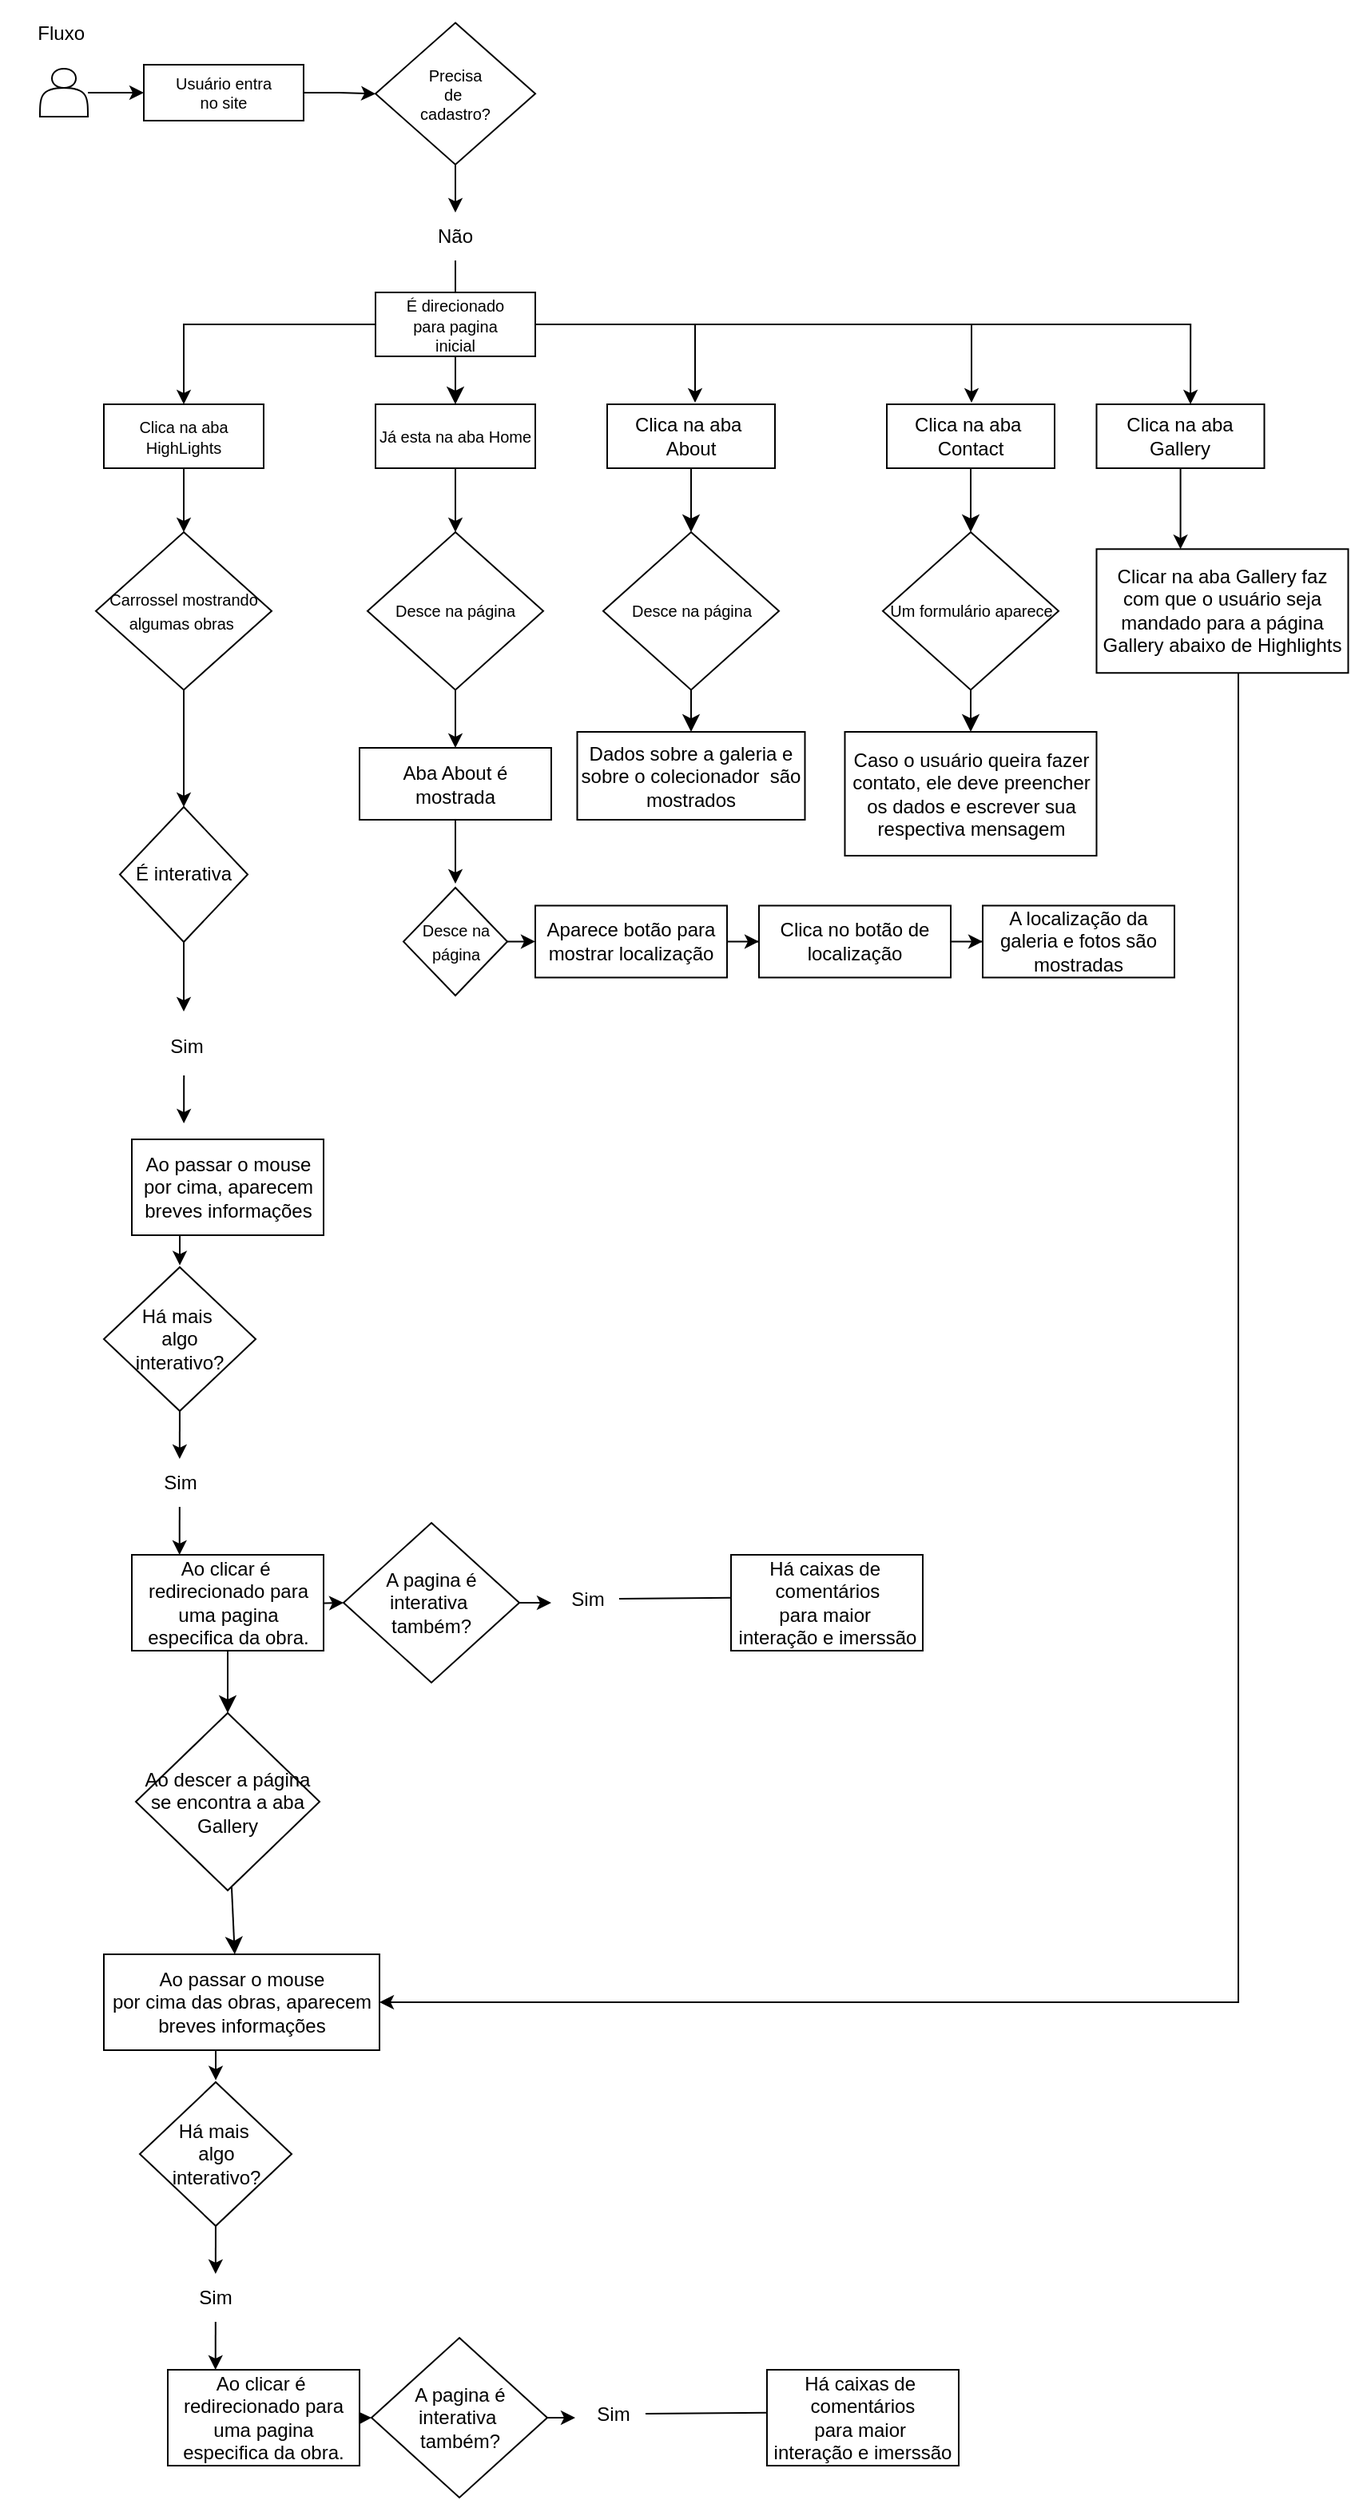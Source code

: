 <mxfile version="24.0.4" type="device">
  <diagram name="Página-1" id="TYqnOiQkAo8vhvHXoW1d">
    <mxGraphModel dx="1050" dy="621" grid="1" gridSize="10" guides="1" tooltips="1" connect="1" arrows="1" fold="1" page="1" pageScale="1" pageWidth="827" pageHeight="1169" math="0" shadow="0">
      <root>
        <mxCell id="0" />
        <mxCell id="1" parent="0" />
        <mxCell id="ZVbbmatE8bsUPmCZ8vto-2" value="Fluxo&amp;nbsp;" style="text;html=1;align=center;verticalAlign=middle;whiteSpace=wrap;rounded=0;" parent="1" vertex="1">
          <mxGeometry x="15" y="37.5" width="80" height="40" as="geometry" />
        </mxCell>
        <mxCell id="ZVbbmatE8bsUPmCZ8vto-17" value="" style="edgeStyle=orthogonalEdgeStyle;rounded=0;orthogonalLoop=1;jettySize=auto;html=1;" parent="1" source="ZVbbmatE8bsUPmCZ8vto-5" target="ZVbbmatE8bsUPmCZ8vto-16" edge="1">
          <mxGeometry relative="1" as="geometry" />
        </mxCell>
        <mxCell id="ZVbbmatE8bsUPmCZ8vto-5" value="" style="shape=actor;whiteSpace=wrap;html=1;" parent="1" vertex="1">
          <mxGeometry x="40" y="80" width="30" height="30" as="geometry" />
        </mxCell>
        <mxCell id="ZVbbmatE8bsUPmCZ8vto-19" value="" style="edgeStyle=orthogonalEdgeStyle;rounded=0;orthogonalLoop=1;jettySize=auto;html=1;" parent="1" source="ZVbbmatE8bsUPmCZ8vto-16" target="ZVbbmatE8bsUPmCZ8vto-18" edge="1">
          <mxGeometry relative="1" as="geometry" />
        </mxCell>
        <mxCell id="ZVbbmatE8bsUPmCZ8vto-16" value="Usuário entra&lt;div style=&quot;font-size: 10px;&quot;&gt;no site&lt;/div&gt;" style="whiteSpace=wrap;html=1;fontSize=10;" parent="1" vertex="1">
          <mxGeometry x="105" y="77.5" width="100" height="35" as="geometry" />
        </mxCell>
        <mxCell id="ZVbbmatE8bsUPmCZ8vto-20" style="edgeStyle=orthogonalEdgeStyle;rounded=0;orthogonalLoop=1;jettySize=auto;html=1;exitX=0.5;exitY=1;exitDx=0;exitDy=0;entryX=0.5;entryY=0;entryDx=0;entryDy=0;" parent="1" source="ZVbbmatE8bsUPmCZ8vto-18" target="ZVbbmatE8bsUPmCZ8vto-21" edge="1">
          <mxGeometry relative="1" as="geometry">
            <mxPoint x="311" y="200" as="targetPoint" />
          </mxGeometry>
        </mxCell>
        <mxCell id="ZVbbmatE8bsUPmCZ8vto-18" value="Precisa&lt;div style=&quot;font-size: 10px;&quot;&gt;de&amp;nbsp;&lt;/div&gt;&lt;div style=&quot;font-size: 10px;&quot;&gt;cadastro?&lt;/div&gt;" style="rhombus;whiteSpace=wrap;html=1;fontSize=10;" parent="1" vertex="1">
          <mxGeometry x="250" y="51.25" width="100" height="88.75" as="geometry" />
        </mxCell>
        <mxCell id="ZVbbmatE8bsUPmCZ8vto-22" style="edgeStyle=orthogonalEdgeStyle;rounded=0;orthogonalLoop=1;jettySize=auto;html=1;exitX=0.5;exitY=1;exitDx=0;exitDy=0;" parent="1" source="ZVbbmatE8bsUPmCZ8vto-21" edge="1">
          <mxGeometry relative="1" as="geometry">
            <mxPoint x="300" y="240" as="targetPoint" />
          </mxGeometry>
        </mxCell>
        <mxCell id="ZVbbmatE8bsUPmCZ8vto-21" value="Não" style="text;strokeColor=none;align=center;fillColor=none;html=1;verticalAlign=middle;whiteSpace=wrap;rounded=0;" parent="1" vertex="1">
          <mxGeometry x="270" y="170" width="60" height="30" as="geometry" />
        </mxCell>
        <mxCell id="HgXFJ2lgKdeykVNRf4jl-14" value="" style="edgeStyle=orthogonalEdgeStyle;rounded=0;orthogonalLoop=1;jettySize=auto;html=1;" parent="1" source="ZVbbmatE8bsUPmCZ8vto-29" target="ZVbbmatE8bsUPmCZ8vto-41" edge="1">
          <mxGeometry relative="1" as="geometry" />
        </mxCell>
        <mxCell id="ZVbbmatE8bsUPmCZ8vto-29" value="&lt;span style=&quot;font-size: 10px;&quot;&gt;Carrossel mostrando algumas obras&amp;nbsp;&lt;/span&gt;" style="rhombus;whiteSpace=wrap;html=1;" parent="1" vertex="1">
          <mxGeometry x="75" y="370" width="110" height="98.75" as="geometry" />
        </mxCell>
        <mxCell id="C8FAt5gLsii8Y8SwF_Z7-1" style="edgeStyle=orthogonalEdgeStyle;rounded=0;orthogonalLoop=1;jettySize=auto;html=1;entryX=0.5;entryY=0;entryDx=0;entryDy=0;" parent="1" source="ZVbbmatE8bsUPmCZ8vto-31" target="ZVbbmatE8bsUPmCZ8vto-33" edge="1">
          <mxGeometry relative="1" as="geometry">
            <mxPoint x="160.0" y="270" as="targetPoint" />
            <Array as="points">
              <mxPoint x="130" y="240" />
            </Array>
          </mxGeometry>
        </mxCell>
        <mxCell id="oy9a8r8WbqhsBFgIjeia-5" style="edgeStyle=none;curved=1;rounded=0;orthogonalLoop=1;jettySize=auto;html=1;entryX=0.5;entryY=0;entryDx=0;entryDy=0;fontSize=12;startSize=8;endSize=8;" parent="1" source="ZVbbmatE8bsUPmCZ8vto-31" target="oy9a8r8WbqhsBFgIjeia-2" edge="1">
          <mxGeometry relative="1" as="geometry" />
        </mxCell>
        <mxCell id="ZVbbmatE8bsUPmCZ8vto-31" value="&lt;font style=&quot;font-size: 10px;&quot;&gt;É direcionado&lt;/font&gt;&lt;div style=&quot;font-size: 10px;&quot;&gt;para pagina&lt;/div&gt;&lt;div style=&quot;font-size: 10px;&quot;&gt;inicial&lt;/div&gt;" style="rounded=0;whiteSpace=wrap;html=1;" parent="1" vertex="1">
          <mxGeometry x="250" y="220" width="100" height="40" as="geometry" />
        </mxCell>
        <mxCell id="ZVbbmatE8bsUPmCZ8vto-35" value="" style="edgeStyle=orthogonalEdgeStyle;rounded=0;orthogonalLoop=1;jettySize=auto;html=1;" parent="1" source="ZVbbmatE8bsUPmCZ8vto-33" target="ZVbbmatE8bsUPmCZ8vto-29" edge="1">
          <mxGeometry relative="1" as="geometry" />
        </mxCell>
        <mxCell id="ZVbbmatE8bsUPmCZ8vto-33" value="&lt;font style=&quot;font-size: 10px;&quot;&gt;Clica na aba&lt;/font&gt;&lt;div style=&quot;font-size: 10px;&quot;&gt;HighLights&lt;/div&gt;" style="rounded=0;whiteSpace=wrap;html=1;" parent="1" vertex="1">
          <mxGeometry x="80" y="290" width="100" height="40" as="geometry" />
        </mxCell>
        <mxCell id="ZVbbmatE8bsUPmCZ8vto-44" style="edgeStyle=orthogonalEdgeStyle;rounded=0;orthogonalLoop=1;jettySize=auto;html=1;exitX=0.5;exitY=1;exitDx=0;exitDy=0;" parent="1" source="ZVbbmatE8bsUPmCZ8vto-41" edge="1">
          <mxGeometry relative="1" as="geometry">
            <mxPoint x="130" y="670" as="targetPoint" />
            <Array as="points">
              <mxPoint x="130" y="650" />
              <mxPoint x="130" y="650" />
            </Array>
          </mxGeometry>
        </mxCell>
        <mxCell id="ZVbbmatE8bsUPmCZ8vto-41" value="É interativa" style="rhombus;whiteSpace=wrap;html=1;" parent="1" vertex="1">
          <mxGeometry x="90" y="542" width="80" height="84.5" as="geometry" />
        </mxCell>
        <mxCell id="ZVbbmatE8bsUPmCZ8vto-46" style="edgeStyle=orthogonalEdgeStyle;rounded=0;orthogonalLoop=1;jettySize=auto;html=1;" parent="1" edge="1">
          <mxGeometry relative="1" as="geometry">
            <mxPoint x="130.07" y="740" as="targetPoint" />
            <mxPoint x="130.113" y="710" as="sourcePoint" />
          </mxGeometry>
        </mxCell>
        <mxCell id="ZVbbmatE8bsUPmCZ8vto-45" value="Sim" style="text;html=1;align=center;verticalAlign=middle;whiteSpace=wrap;rounded=0;" parent="1" vertex="1">
          <mxGeometry x="101.5" y="677" width="60" height="30" as="geometry" />
        </mxCell>
        <mxCell id="ZVbbmatE8bsUPmCZ8vto-47" value="Há caixas de&amp;nbsp;&lt;div&gt;comentários&lt;/div&gt;&lt;div&gt;para maior&amp;nbsp;&lt;/div&gt;&lt;div&gt;interação e imerssão&lt;/div&gt;" style="whiteSpace=wrap;html=1;" parent="1" vertex="1">
          <mxGeometry x="472.5" y="1010" width="120" height="60" as="geometry" />
        </mxCell>
        <mxCell id="ZVbbmatE8bsUPmCZ8vto-54" value="Ao passar o mouse&lt;div&gt;por cima, aparecem&lt;/div&gt;&lt;div&gt;breves informações&lt;/div&gt;" style="whiteSpace=wrap;html=1;" parent="1" vertex="1">
          <mxGeometry x="97.5" y="750" width="120" height="60" as="geometry" />
        </mxCell>
        <mxCell id="ZVbbmatE8bsUPmCZ8vto-56" value="Há mais&amp;nbsp;&lt;div&gt;algo&lt;/div&gt;&lt;div&gt;interativo?&lt;/div&gt;" style="rhombus;whiteSpace=wrap;html=1;" parent="1" vertex="1">
          <mxGeometry x="80" y="830" width="95" height="90" as="geometry" />
        </mxCell>
        <mxCell id="ZVbbmatE8bsUPmCZ8vto-59" style="edgeStyle=orthogonalEdgeStyle;rounded=0;orthogonalLoop=1;jettySize=auto;html=1;" parent="1" edge="1">
          <mxGeometry relative="1" as="geometry">
            <mxPoint x="127.43" y="950" as="targetPoint" />
            <mxPoint x="127.473" y="920" as="sourcePoint" />
          </mxGeometry>
        </mxCell>
        <mxCell id="ZVbbmatE8bsUPmCZ8vto-60" value="Sim" style="text;html=1;align=center;verticalAlign=middle;whiteSpace=wrap;rounded=0;" parent="1" vertex="1">
          <mxGeometry x="97.5" y="950" width="60" height="30" as="geometry" />
        </mxCell>
        <mxCell id="ZVbbmatE8bsUPmCZ8vto-61" style="edgeStyle=orthogonalEdgeStyle;rounded=0;orthogonalLoop=1;jettySize=auto;html=1;" parent="1" edge="1">
          <mxGeometry relative="1" as="geometry">
            <mxPoint x="127.36" y="1010" as="targetPoint" />
            <mxPoint x="127.403" y="980" as="sourcePoint" />
          </mxGeometry>
        </mxCell>
        <mxCell id="ZVbbmatE8bsUPmCZ8vto-66" value="" style="edgeStyle=orthogonalEdgeStyle;rounded=0;orthogonalLoop=1;jettySize=auto;html=1;" parent="1" target="ZVbbmatE8bsUPmCZ8vto-65" edge="1">
          <mxGeometry relative="1" as="geometry">
            <mxPoint x="187.5" y="1040" as="sourcePoint" />
          </mxGeometry>
        </mxCell>
        <mxCell id="oy9a8r8WbqhsBFgIjeia-27" value="" style="edgeStyle=none;curved=1;rounded=0;orthogonalLoop=1;jettySize=auto;html=1;fontSize=12;startSize=8;endSize=8;" parent="1" source="ZVbbmatE8bsUPmCZ8vto-62" target="oy9a8r8WbqhsBFgIjeia-26" edge="1">
          <mxGeometry relative="1" as="geometry" />
        </mxCell>
        <mxCell id="ZVbbmatE8bsUPmCZ8vto-62" value="Ao clicar é&amp;nbsp;&lt;div&gt;redirecionado para&lt;/div&gt;&lt;div&gt;uma pagina especifica da obra.&lt;/div&gt;" style="whiteSpace=wrap;html=1;" parent="1" vertex="1">
          <mxGeometry x="97.5" y="1010" width="120" height="60" as="geometry" />
        </mxCell>
        <mxCell id="ZVbbmatE8bsUPmCZ8vto-63" style="edgeStyle=orthogonalEdgeStyle;rounded=0;orthogonalLoop=1;jettySize=auto;html=1;exitX=0.5;exitY=1;exitDx=0;exitDy=0;entryX=0.5;entryY=-0.013;entryDx=0;entryDy=0;entryPerimeter=0;" parent="1" edge="1">
          <mxGeometry relative="1" as="geometry">
            <mxPoint x="127.5" y="828.83" as="targetPoint" />
            <mxPoint x="127.5" y="810" as="sourcePoint" />
          </mxGeometry>
        </mxCell>
        <mxCell id="ZVbbmatE8bsUPmCZ8vto-70" style="edgeStyle=orthogonalEdgeStyle;rounded=0;orthogonalLoop=1;jettySize=auto;html=1;exitX=1;exitY=0.5;exitDx=0;exitDy=0;" parent="1" source="ZVbbmatE8bsUPmCZ8vto-65" edge="1">
          <mxGeometry relative="1" as="geometry">
            <mxPoint x="360" y="1040" as="targetPoint" />
          </mxGeometry>
        </mxCell>
        <mxCell id="ZVbbmatE8bsUPmCZ8vto-65" value="A pagina é&lt;div&gt;interativa&amp;nbsp;&lt;/div&gt;&lt;div&gt;também?&lt;/div&gt;" style="rhombus;whiteSpace=wrap;html=1;" parent="1" vertex="1">
          <mxGeometry x="230" y="990" width="110" height="100" as="geometry" />
        </mxCell>
        <mxCell id="ZVbbmatE8bsUPmCZ8vto-67" value="Sim" style="text;html=1;align=center;verticalAlign=middle;whiteSpace=wrap;rounded=0;" parent="1" vertex="1">
          <mxGeometry x="362.5" y="1030" width="40" height="15" as="geometry" />
        </mxCell>
        <mxCell id="ZVbbmatE8bsUPmCZ8vto-73" value="" style="endArrow=none;html=1;rounded=0;exitX=1;exitY=0.5;exitDx=0;exitDy=0;entryX=0.001;entryY=0.448;entryDx=0;entryDy=0;entryPerimeter=0;" parent="1" source="ZVbbmatE8bsUPmCZ8vto-67" target="ZVbbmatE8bsUPmCZ8vto-47" edge="1">
          <mxGeometry width="50" height="50" relative="1" as="geometry">
            <mxPoint x="372.5" y="1060" as="sourcePoint" />
            <mxPoint x="422.5" y="1010" as="targetPoint" />
          </mxGeometry>
        </mxCell>
        <mxCell id="oy9a8r8WbqhsBFgIjeia-1" value="" style="edgeStyle=orthogonalEdgeStyle;rounded=0;orthogonalLoop=1;jettySize=auto;html=1;" parent="1" source="oy9a8r8WbqhsBFgIjeia-2" edge="1">
          <mxGeometry relative="1" as="geometry">
            <mxPoint x="300" y="370" as="targetPoint" />
          </mxGeometry>
        </mxCell>
        <mxCell id="oy9a8r8WbqhsBFgIjeia-2" value="&lt;span style=&quot;font-size: 10px;&quot;&gt;Já esta na aba Home&lt;/span&gt;" style="rounded=0;whiteSpace=wrap;html=1;" parent="1" vertex="1">
          <mxGeometry x="250" y="290" width="100" height="40" as="geometry" />
        </mxCell>
        <mxCell id="HgXFJ2lgKdeykVNRf4jl-2" value="" style="edgeStyle=orthogonalEdgeStyle;rounded=0;orthogonalLoop=1;jettySize=auto;html=1;" parent="1" source="oy9a8r8WbqhsBFgIjeia-6" target="HgXFJ2lgKdeykVNRf4jl-1" edge="1">
          <mxGeometry relative="1" as="geometry" />
        </mxCell>
        <mxCell id="oy9a8r8WbqhsBFgIjeia-6" value="&lt;span style=&quot;font-size: 10px;&quot;&gt;Desce na página&lt;/span&gt;" style="rhombus;whiteSpace=wrap;html=1;" parent="1" vertex="1">
          <mxGeometry x="245" y="370" width="110" height="98.75" as="geometry" />
        </mxCell>
        <mxCell id="HgXFJ2lgKdeykVNRf4jl-8" value="" style="edgeStyle=orthogonalEdgeStyle;rounded=0;orthogonalLoop=1;jettySize=auto;html=1;" parent="1" source="oy9a8r8WbqhsBFgIjeia-7" target="oy9a8r8WbqhsBFgIjeia-10" edge="1">
          <mxGeometry relative="1" as="geometry" />
        </mxCell>
        <mxCell id="oy9a8r8WbqhsBFgIjeia-7" value="Clica no botão de localização" style="whiteSpace=wrap;html=1;" parent="1" vertex="1">
          <mxGeometry x="490" y="603.74" width="120" height="45" as="geometry" />
        </mxCell>
        <mxCell id="oy9a8r8WbqhsBFgIjeia-10" value="A localização da galeria e fotos são mostradas" style="whiteSpace=wrap;html=1;" parent="1" vertex="1">
          <mxGeometry x="630" y="603.74" width="120" height="45" as="geometry" />
        </mxCell>
        <mxCell id="oy9a8r8WbqhsBFgIjeia-22" value="" style="edgeStyle=none;curved=1;rounded=0;orthogonalLoop=1;jettySize=auto;html=1;fontSize=12;startSize=8;endSize=8;" parent="1" source="oy9a8r8WbqhsBFgIjeia-11" target="oy9a8r8WbqhsBFgIjeia-19" edge="1">
          <mxGeometry relative="1" as="geometry" />
        </mxCell>
        <mxCell id="oy9a8r8WbqhsBFgIjeia-11" value="Clica na aba&amp;nbsp;&lt;div&gt;About&lt;/div&gt;" style="whiteSpace=wrap;html=1;rounded=0;" parent="1" vertex="1">
          <mxGeometry x="395" y="290" width="105" height="40" as="geometry" />
        </mxCell>
        <mxCell id="oy9a8r8WbqhsBFgIjeia-16" style="edgeStyle=orthogonalEdgeStyle;rounded=0;orthogonalLoop=1;jettySize=auto;html=1;" parent="1" edge="1">
          <mxGeometry relative="1" as="geometry">
            <mxPoint x="450" y="289" as="targetPoint" />
            <mxPoint x="350" y="239" as="sourcePoint" />
            <Array as="points">
              <mxPoint x="450" y="240" />
            </Array>
          </mxGeometry>
        </mxCell>
        <mxCell id="oy9a8r8WbqhsBFgIjeia-18" style="edgeStyle=none;curved=1;rounded=0;orthogonalLoop=1;jettySize=auto;html=1;exitX=1;exitY=0.5;exitDx=0;exitDy=0;fontSize=12;startSize=8;endSize=8;" parent="1" source="oy9a8r8WbqhsBFgIjeia-11" target="oy9a8r8WbqhsBFgIjeia-11" edge="1">
          <mxGeometry relative="1" as="geometry" />
        </mxCell>
        <mxCell id="oy9a8r8WbqhsBFgIjeia-24" style="edgeStyle=none;curved=1;rounded=0;orthogonalLoop=1;jettySize=auto;html=1;entryX=0.5;entryY=0;entryDx=0;entryDy=0;fontSize=12;startSize=8;endSize=8;" parent="1" source="oy9a8r8WbqhsBFgIjeia-19" target="oy9a8r8WbqhsBFgIjeia-23" edge="1">
          <mxGeometry relative="1" as="geometry" />
        </mxCell>
        <mxCell id="oy9a8r8WbqhsBFgIjeia-19" value="&lt;span style=&quot;font-size: 10px;&quot;&gt;Desce na página&lt;/span&gt;" style="rhombus;whiteSpace=wrap;html=1;" parent="1" vertex="1">
          <mxGeometry x="392.5" y="370" width="110" height="98.75" as="geometry" />
        </mxCell>
        <mxCell id="oy9a8r8WbqhsBFgIjeia-23" value="Dados sobre a galeria e sobre o colecionador&amp;nbsp; são mostrados" style="whiteSpace=wrap;html=1;" parent="1" vertex="1">
          <mxGeometry x="376.25" y="495.01" width="142.5" height="55" as="geometry" />
        </mxCell>
        <mxCell id="oy9a8r8WbqhsBFgIjeia-29" value="" style="edgeStyle=none;curved=1;rounded=0;orthogonalLoop=1;jettySize=auto;html=1;fontSize=12;startSize=8;endSize=8;" parent="1" source="oy9a8r8WbqhsBFgIjeia-26" edge="1">
          <mxGeometry relative="1" as="geometry">
            <mxPoint x="161.902" y="1260" as="targetPoint" />
          </mxGeometry>
        </mxCell>
        <mxCell id="oy9a8r8WbqhsBFgIjeia-26" value="Ao descer a página se encontra a aba Gallery" style="rhombus;whiteSpace=wrap;html=1;" parent="1" vertex="1">
          <mxGeometry x="100" y="1109" width="115" height="111" as="geometry" />
        </mxCell>
        <mxCell id="oy9a8r8WbqhsBFgIjeia-33" value="Há caixas de&amp;nbsp;&lt;div&gt;comentários&lt;/div&gt;&lt;div&gt;para maior&amp;nbsp;&lt;/div&gt;&lt;div&gt;interação e imerssão&lt;/div&gt;" style="whiteSpace=wrap;html=1;" parent="1" vertex="1">
          <mxGeometry x="495" y="1520" width="120" height="60" as="geometry" />
        </mxCell>
        <mxCell id="oy9a8r8WbqhsBFgIjeia-38" value="Ao passar o mouse&lt;div&gt;por cima das obras, aparecem&lt;/div&gt;&lt;div&gt;breves informações&lt;/div&gt;" style="whiteSpace=wrap;html=1;" parent="1" vertex="1">
          <mxGeometry x="80" y="1260" width="172.5" height="60" as="geometry" />
        </mxCell>
        <mxCell id="oy9a8r8WbqhsBFgIjeia-40" value="Há mais&amp;nbsp;&lt;div&gt;algo&lt;/div&gt;&lt;div&gt;interativo?&lt;/div&gt;" style="rhombus;whiteSpace=wrap;html=1;" parent="1" vertex="1">
          <mxGeometry x="102.5" y="1340" width="95" height="90" as="geometry" />
        </mxCell>
        <mxCell id="oy9a8r8WbqhsBFgIjeia-41" style="edgeStyle=orthogonalEdgeStyle;rounded=0;orthogonalLoop=1;jettySize=auto;html=1;" parent="1" edge="1">
          <mxGeometry relative="1" as="geometry">
            <mxPoint x="149.93" y="1460" as="targetPoint" />
            <mxPoint x="149.973" y="1430" as="sourcePoint" />
          </mxGeometry>
        </mxCell>
        <mxCell id="oy9a8r8WbqhsBFgIjeia-42" value="Sim" style="text;html=1;align=center;verticalAlign=middle;whiteSpace=wrap;rounded=0;" parent="1" vertex="1">
          <mxGeometry x="120" y="1460" width="60" height="30" as="geometry" />
        </mxCell>
        <mxCell id="oy9a8r8WbqhsBFgIjeia-43" style="edgeStyle=orthogonalEdgeStyle;rounded=0;orthogonalLoop=1;jettySize=auto;html=1;" parent="1" edge="1">
          <mxGeometry relative="1" as="geometry">
            <mxPoint x="149.86" y="1520" as="targetPoint" />
            <mxPoint x="149.903" y="1490" as="sourcePoint" />
          </mxGeometry>
        </mxCell>
        <mxCell id="oy9a8r8WbqhsBFgIjeia-44" value="" style="edgeStyle=orthogonalEdgeStyle;rounded=0;orthogonalLoop=1;jettySize=auto;html=1;" parent="1" target="oy9a8r8WbqhsBFgIjeia-49" edge="1">
          <mxGeometry relative="1" as="geometry">
            <mxPoint x="210" y="1550" as="sourcePoint" />
          </mxGeometry>
        </mxCell>
        <mxCell id="oy9a8r8WbqhsBFgIjeia-45" value="Ao clicar é&amp;nbsp;&lt;div&gt;redirecionado para&lt;/div&gt;&lt;div&gt;uma pagina especifica da obra.&lt;/div&gt;" style="whiteSpace=wrap;html=1;" parent="1" vertex="1">
          <mxGeometry x="120" y="1520" width="120" height="60" as="geometry" />
        </mxCell>
        <mxCell id="oy9a8r8WbqhsBFgIjeia-46" style="edgeStyle=orthogonalEdgeStyle;rounded=0;orthogonalLoop=1;jettySize=auto;html=1;exitX=0.5;exitY=1;exitDx=0;exitDy=0;entryX=0.5;entryY=-0.013;entryDx=0;entryDy=0;entryPerimeter=0;" parent="1" edge="1">
          <mxGeometry relative="1" as="geometry">
            <mxPoint x="150" y="1338.83" as="targetPoint" />
            <mxPoint x="150" y="1320" as="sourcePoint" />
          </mxGeometry>
        </mxCell>
        <mxCell id="oy9a8r8WbqhsBFgIjeia-47" style="edgeStyle=orthogonalEdgeStyle;rounded=0;orthogonalLoop=1;jettySize=auto;html=1;exitX=1;exitY=0.5;exitDx=0;exitDy=0;" parent="1" source="oy9a8r8WbqhsBFgIjeia-49" edge="1">
          <mxGeometry relative="1" as="geometry">
            <mxPoint x="375" y="1549.83" as="targetPoint" />
          </mxGeometry>
        </mxCell>
        <mxCell id="oy9a8r8WbqhsBFgIjeia-49" value="A pagina é&lt;div&gt;interativa&amp;nbsp;&lt;/div&gt;&lt;div&gt;também?&lt;/div&gt;" style="rhombus;whiteSpace=wrap;html=1;" parent="1" vertex="1">
          <mxGeometry x="247.5" y="1500" width="110" height="100" as="geometry" />
        </mxCell>
        <mxCell id="oy9a8r8WbqhsBFgIjeia-50" value="Sim" style="text;html=1;align=center;verticalAlign=middle;whiteSpace=wrap;rounded=0;" parent="1" vertex="1">
          <mxGeometry x="379" y="1540" width="40" height="15" as="geometry" />
        </mxCell>
        <mxCell id="oy9a8r8WbqhsBFgIjeia-51" value="" style="endArrow=none;html=1;rounded=0;exitX=1;exitY=0.5;exitDx=0;exitDy=0;entryX=0.001;entryY=0.448;entryDx=0;entryDy=0;entryPerimeter=0;" parent="1" source="oy9a8r8WbqhsBFgIjeia-50" target="oy9a8r8WbqhsBFgIjeia-33" edge="1">
          <mxGeometry width="50" height="50" relative="1" as="geometry">
            <mxPoint x="395" y="1570" as="sourcePoint" />
            <mxPoint x="445" y="1520" as="targetPoint" />
          </mxGeometry>
        </mxCell>
        <mxCell id="oy9a8r8WbqhsBFgIjeia-61" value="" style="edgeStyle=none;curved=1;rounded=0;orthogonalLoop=1;jettySize=auto;html=1;fontSize=12;startSize=8;endSize=8;" parent="1" source="oy9a8r8WbqhsBFgIjeia-56" target="oy9a8r8WbqhsBFgIjeia-60" edge="1">
          <mxGeometry relative="1" as="geometry" />
        </mxCell>
        <mxCell id="oy9a8r8WbqhsBFgIjeia-56" value="Clica na aba&amp;nbsp;&lt;div&gt;Contact&lt;/div&gt;" style="whiteSpace=wrap;html=1;rounded=0;" parent="1" vertex="1">
          <mxGeometry x="570" y="290" width="105" height="40" as="geometry" />
        </mxCell>
        <mxCell id="oy9a8r8WbqhsBFgIjeia-59" style="edgeStyle=orthogonalEdgeStyle;rounded=0;orthogonalLoop=1;jettySize=auto;html=1;" parent="1" edge="1">
          <mxGeometry relative="1" as="geometry">
            <mxPoint x="623" y="289" as="targetPoint" />
            <mxPoint x="350" y="239" as="sourcePoint" />
            <Array as="points">
              <mxPoint x="350" y="240" />
              <mxPoint x="623" y="240" />
              <mxPoint x="623" y="279" />
            </Array>
          </mxGeometry>
        </mxCell>
        <mxCell id="oy9a8r8WbqhsBFgIjeia-63" value="" style="edgeStyle=none;curved=1;rounded=0;orthogonalLoop=1;jettySize=auto;html=1;fontSize=12;startSize=8;endSize=8;" parent="1" source="oy9a8r8WbqhsBFgIjeia-60" target="oy9a8r8WbqhsBFgIjeia-62" edge="1">
          <mxGeometry relative="1" as="geometry" />
        </mxCell>
        <mxCell id="oy9a8r8WbqhsBFgIjeia-60" value="&lt;span style=&quot;font-size: 10px;&quot;&gt;Um formulário aparece&lt;/span&gt;" style="rhombus;whiteSpace=wrap;html=1;" parent="1" vertex="1">
          <mxGeometry x="567.5" y="370" width="110" height="98.75" as="geometry" />
        </mxCell>
        <mxCell id="oy9a8r8WbqhsBFgIjeia-62" value="Caso o usuário queira fazer contato, ele deve preencher os dados e escrever sua respectiva mensagem" style="whiteSpace=wrap;html=1;" parent="1" vertex="1">
          <mxGeometry x="543.75" y="495" width="157.5" height="77.49" as="geometry" />
        </mxCell>
        <mxCell id="HgXFJ2lgKdeykVNRf4jl-3" value="" style="edgeStyle=orthogonalEdgeStyle;rounded=0;orthogonalLoop=1;jettySize=auto;html=1;" parent="1" source="HgXFJ2lgKdeykVNRf4jl-1" edge="1">
          <mxGeometry relative="1" as="geometry">
            <mxPoint x="300" y="590" as="targetPoint" />
            <Array as="points">
              <mxPoint x="300" y="590" />
              <mxPoint x="300" y="590" />
            </Array>
          </mxGeometry>
        </mxCell>
        <mxCell id="HgXFJ2lgKdeykVNRf4jl-1" value="Aba About é mostrada" style="whiteSpace=wrap;html=1;" parent="1" vertex="1">
          <mxGeometry x="240" y="505.01" width="120" height="45" as="geometry" />
        </mxCell>
        <mxCell id="HgXFJ2lgKdeykVNRf4jl-6" style="edgeStyle=orthogonalEdgeStyle;rounded=0;orthogonalLoop=1;jettySize=auto;html=1;exitX=1;exitY=0.5;exitDx=0;exitDy=0;entryX=0;entryY=0.5;entryDx=0;entryDy=0;" parent="1" source="HgXFJ2lgKdeykVNRf4jl-4" target="HgXFJ2lgKdeykVNRf4jl-5" edge="1">
          <mxGeometry relative="1" as="geometry" />
        </mxCell>
        <mxCell id="HgXFJ2lgKdeykVNRf4jl-4" value="&lt;span style=&quot;font-size: 10px;&quot;&gt;Desce na página&lt;/span&gt;" style="rhombus;whiteSpace=wrap;html=1;" parent="1" vertex="1">
          <mxGeometry x="267.5" y="592.49" width="65" height="67.51" as="geometry" />
        </mxCell>
        <mxCell id="HgXFJ2lgKdeykVNRf4jl-7" value="" style="edgeStyle=orthogonalEdgeStyle;rounded=0;orthogonalLoop=1;jettySize=auto;html=1;" parent="1" source="HgXFJ2lgKdeykVNRf4jl-5" target="oy9a8r8WbqhsBFgIjeia-7" edge="1">
          <mxGeometry relative="1" as="geometry" />
        </mxCell>
        <mxCell id="HgXFJ2lgKdeykVNRf4jl-5" value="Aparece botão para mostrar localização" style="whiteSpace=wrap;html=1;" parent="1" vertex="1">
          <mxGeometry x="350" y="603.74" width="120" height="45" as="geometry" />
        </mxCell>
        <mxCell id="HgXFJ2lgKdeykVNRf4jl-12" value="" style="edgeStyle=orthogonalEdgeStyle;rounded=0;orthogonalLoop=1;jettySize=auto;html=1;" parent="1" source="HgXFJ2lgKdeykVNRf4jl-9" target="HgXFJ2lgKdeykVNRf4jl-11" edge="1">
          <mxGeometry relative="1" as="geometry">
            <Array as="points">
              <mxPoint x="754" y="370" />
              <mxPoint x="754" y="370" />
            </Array>
          </mxGeometry>
        </mxCell>
        <mxCell id="HgXFJ2lgKdeykVNRf4jl-9" value="Clica na aba Gallery" style="whiteSpace=wrap;html=1;rounded=0;" parent="1" vertex="1">
          <mxGeometry x="701.25" y="290" width="105" height="40" as="geometry" />
        </mxCell>
        <mxCell id="HgXFJ2lgKdeykVNRf4jl-10" style="edgeStyle=orthogonalEdgeStyle;rounded=0;orthogonalLoop=1;jettySize=auto;html=1;entryX=0.56;entryY=0;entryDx=0;entryDy=0;entryPerimeter=0;" parent="1" target="HgXFJ2lgKdeykVNRf4jl-9" edge="1">
          <mxGeometry relative="1" as="geometry">
            <mxPoint x="760" y="280" as="targetPoint" />
            <mxPoint x="360" y="240" as="sourcePoint" />
            <Array as="points">
              <mxPoint x="760" y="240" />
            </Array>
          </mxGeometry>
        </mxCell>
        <mxCell id="e72R_ZePA0VRQskgYmQU-3" style="edgeStyle=orthogonalEdgeStyle;rounded=0;orthogonalLoop=1;jettySize=auto;html=1;entryX=1;entryY=0.5;entryDx=0;entryDy=0;" edge="1" parent="1" source="HgXFJ2lgKdeykVNRf4jl-11" target="oy9a8r8WbqhsBFgIjeia-38">
          <mxGeometry relative="1" as="geometry">
            <Array as="points">
              <mxPoint x="790" y="1290" />
            </Array>
          </mxGeometry>
        </mxCell>
        <mxCell id="HgXFJ2lgKdeykVNRf4jl-11" value="Clicar na aba Gallery faz com que o usuário seja mandado para a página Gallery abaixo de Highlights" style="whiteSpace=wrap;html=1;" parent="1" vertex="1">
          <mxGeometry x="701.25" y="380.63" width="157.5" height="77.49" as="geometry" />
        </mxCell>
      </root>
    </mxGraphModel>
  </diagram>
</mxfile>
